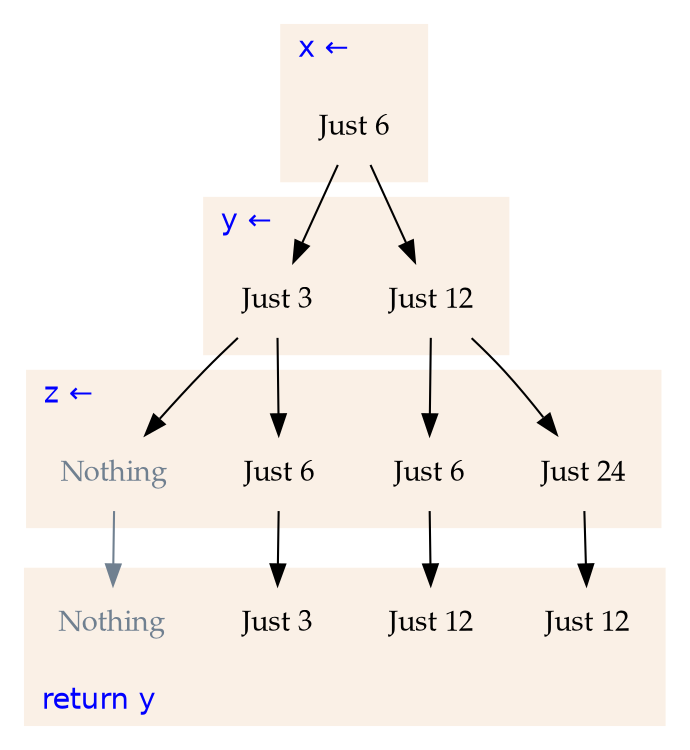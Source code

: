 digraph {

    node [shape=none, color=white, fontname="palatino"] ;
    graph [fontname="helvetica"] ;

    /* rankdir=LR; */

    labeljust="l";
    constraint=false;

    subgraph cluster0 {
        label="x ←" ;
        fontcolor=blue;
        style=filled ;
        color=linen ;
        /* xl [label="x",shape=none] ; */
        x  [label="Just 6"] ;
    }

    subgraph cluster1 {
        label="y ←" ;
        fontcolor=blue;
        style=filled ;
        color=linen ;
        /* yl [label="y"] ; */
        y2 [label="Just 12"] ;
        y1 [label="Just 3"] ;
    }

    subgraph cluster2 {
        label="z ←" ;
        fontcolor=blue;
        style=filled;
        color=linen;
        /* zl [label="z"] ; */
        z4 [label="Just 24"] ;
        z3 [label="Just 6"] ;
        z2 [label="Just 6"] ;
        z1 [label="Nothing",fontcolor=slategray] ;
    }

    subgraph cluster3 {
        label="return y" ;
        labelloc=b;
        fontcolor=blue;
        style=filled;
        color=linen;
        /* rl [label="return z"] ; */
        r4 [label="Just 12"] ;
        r3 [label="Just 12"] ;
        r2 [label="Just 3"] ;
        r1 [label="Nothing",fontcolor=slategray] ;
    }

    x  -> y1 ;
    x  -> y2 ;

    y1 -> z1 ;
    y1 -> z2 ;
    y2 -> z3 ;
    y2 -> z4 ;

    z1 -> r1 [color=slategray];
    z2 -> r2 ;
    z3 -> r3 ;
    z4 -> r4 ;

}
